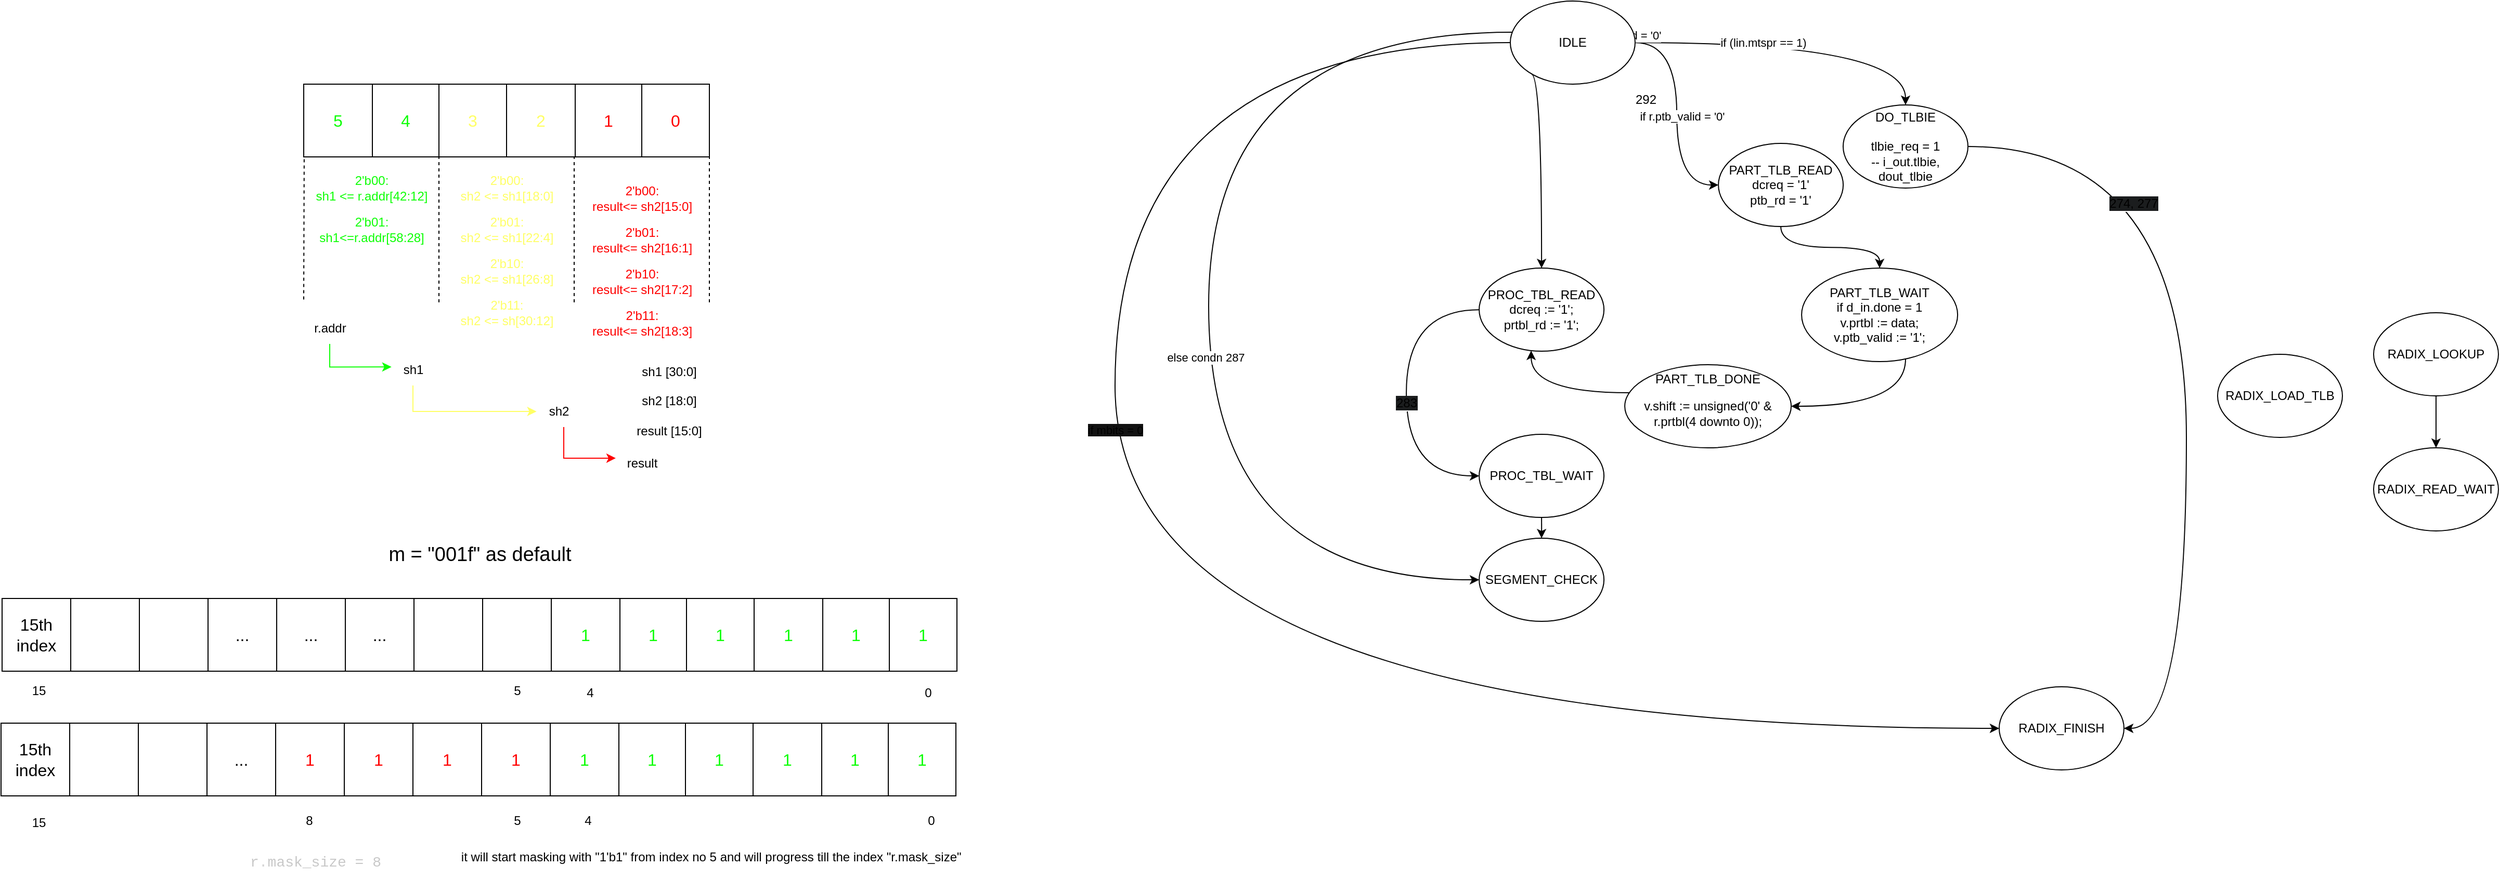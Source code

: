 <mxfile version="28.0.6">
  <diagram name="Page-1" id="RMuuJCCi9sDhubjygd_P">
    <mxGraphModel dx="1112" dy="1108" grid="1" gridSize="10" guides="0" tooltips="1" connect="1" arrows="1" fold="1" page="0" pageScale="1" pageWidth="850" pageHeight="1100" math="0" shadow="0">
      <root>
        <mxCell id="0" />
        <mxCell id="1" parent="0" />
        <mxCell id="S-CoqvPqYbhsDH9ido7L-1" value="" style="shape=table;startSize=0;container=1;collapsible=0;childLayout=tableLayout;fontSize=16;" parent="1" vertex="1">
          <mxGeometry x="50" y="190" width="390" height="70" as="geometry" />
        </mxCell>
        <mxCell id="S-CoqvPqYbhsDH9ido7L-2" value="" style="shape=tableRow;horizontal=0;startSize=0;swimlaneHead=0;swimlaneBody=0;strokeColor=inherit;top=0;left=0;bottom=0;right=0;collapsible=0;dropTarget=0;fillColor=none;points=[[0,0.5],[1,0.5]];portConstraint=eastwest;fontSize=16;" parent="S-CoqvPqYbhsDH9ido7L-1" vertex="1">
          <mxGeometry width="390" height="70" as="geometry" />
        </mxCell>
        <mxCell id="S-CoqvPqYbhsDH9ido7L-3" value="&lt;font style=&quot;color: rgb(14, 255, 6);&quot;&gt;5&lt;/font&gt;" style="shape=partialRectangle;html=1;whiteSpace=wrap;connectable=0;strokeColor=inherit;overflow=hidden;fillColor=none;top=0;left=0;bottom=0;right=0;pointerEvents=1;fontSize=16;" parent="S-CoqvPqYbhsDH9ido7L-2" vertex="1">
          <mxGeometry width="66" height="70" as="geometry">
            <mxRectangle width="66" height="70" as="alternateBounds" />
          </mxGeometry>
        </mxCell>
        <mxCell id="S-CoqvPqYbhsDH9ido7L-4" value="&lt;font style=&quot;color: rgb(14, 255, 6);&quot;&gt;4&lt;/font&gt;" style="shape=partialRectangle;html=1;whiteSpace=wrap;connectable=0;strokeColor=inherit;overflow=hidden;fillColor=none;top=0;left=0;bottom=0;right=0;pointerEvents=1;fontSize=16;" parent="S-CoqvPqYbhsDH9ido7L-2" vertex="1">
          <mxGeometry x="66" width="64" height="70" as="geometry">
            <mxRectangle width="64" height="70" as="alternateBounds" />
          </mxGeometry>
        </mxCell>
        <mxCell id="S-CoqvPqYbhsDH9ido7L-5" value="&lt;font style=&quot;color: rgb(255, 255, 102);&quot;&gt;3&lt;/font&gt;" style="shape=partialRectangle;html=1;whiteSpace=wrap;connectable=0;strokeColor=inherit;overflow=hidden;fillColor=none;top=0;left=0;bottom=0;right=0;pointerEvents=1;fontSize=16;" parent="S-CoqvPqYbhsDH9ido7L-2" vertex="1">
          <mxGeometry x="130" width="65" height="70" as="geometry">
            <mxRectangle width="65" height="70" as="alternateBounds" />
          </mxGeometry>
        </mxCell>
        <mxCell id="S-CoqvPqYbhsDH9ido7L-18" value="&lt;font style=&quot;color: rgb(255, 255, 102);&quot;&gt;2&lt;/font&gt;" style="shape=partialRectangle;html=1;whiteSpace=wrap;connectable=0;strokeColor=inherit;overflow=hidden;fillColor=none;top=0;left=0;bottom=0;right=0;pointerEvents=1;fontSize=16;" parent="S-CoqvPqYbhsDH9ido7L-2" vertex="1">
          <mxGeometry x="195" width="66" height="70" as="geometry">
            <mxRectangle width="66" height="70" as="alternateBounds" />
          </mxGeometry>
        </mxCell>
        <mxCell id="S-CoqvPqYbhsDH9ido7L-21" value="&lt;font style=&quot;color: rgb(255, 0, 0);&quot;&gt;1&lt;/font&gt;" style="shape=partialRectangle;html=1;whiteSpace=wrap;connectable=0;strokeColor=inherit;overflow=hidden;fillColor=none;top=0;left=0;bottom=0;right=0;pointerEvents=1;fontSize=16;" parent="S-CoqvPqYbhsDH9ido7L-2" vertex="1">
          <mxGeometry x="261" width="64" height="70" as="geometry">
            <mxRectangle width="64" height="70" as="alternateBounds" />
          </mxGeometry>
        </mxCell>
        <mxCell id="S-CoqvPqYbhsDH9ido7L-24" value="&lt;font style=&quot;color: rgb(255, 0, 0);&quot;&gt;0&lt;/font&gt;" style="shape=partialRectangle;html=1;whiteSpace=wrap;connectable=0;strokeColor=inherit;overflow=hidden;fillColor=none;top=0;left=0;bottom=0;right=0;pointerEvents=1;fontSize=16;" parent="S-CoqvPqYbhsDH9ido7L-2" vertex="1">
          <mxGeometry x="325" width="65" height="70" as="geometry">
            <mxRectangle width="65" height="70" as="alternateBounds" />
          </mxGeometry>
        </mxCell>
        <mxCell id="S-CoqvPqYbhsDH9ido7L-30" value="" style="endArrow=none;dashed=1;html=1;rounded=0;entryX=-0.004;entryY=1.04;entryDx=0;entryDy=0;entryPerimeter=0;" parent="1" edge="1">
          <mxGeometry width="50" height="50" relative="1" as="geometry">
            <mxPoint x="50" y="397.2" as="sourcePoint" />
            <mxPoint x="50.44" y="260.0" as="targetPoint" />
          </mxGeometry>
        </mxCell>
        <mxCell id="S-CoqvPqYbhsDH9ido7L-31" value="" style="endArrow=none;dashed=1;html=1;rounded=0;entryX=-0.004;entryY=1.04;entryDx=0;entryDy=0;entryPerimeter=0;" parent="1" edge="1">
          <mxGeometry width="50" height="50" relative="1" as="geometry">
            <mxPoint x="180" y="400" as="sourcePoint" />
            <mxPoint x="180" y="260" as="targetPoint" />
          </mxGeometry>
        </mxCell>
        <mxCell id="S-CoqvPqYbhsDH9ido7L-32" value="" style="endArrow=none;dashed=1;html=1;rounded=0;entryX=-0.004;entryY=1.04;entryDx=0;entryDy=0;entryPerimeter=0;" parent="1" edge="1">
          <mxGeometry width="50" height="50" relative="1" as="geometry">
            <mxPoint x="310" y="400" as="sourcePoint" />
            <mxPoint x="310" y="260" as="targetPoint" />
          </mxGeometry>
        </mxCell>
        <mxCell id="S-CoqvPqYbhsDH9ido7L-33" value="" style="endArrow=none;dashed=1;html=1;rounded=0;entryX=-0.004;entryY=1.04;entryDx=0;entryDy=0;entryPerimeter=0;" parent="1" edge="1">
          <mxGeometry width="50" height="50" relative="1" as="geometry">
            <mxPoint x="440" y="400" as="sourcePoint" />
            <mxPoint x="440" y="260" as="targetPoint" />
          </mxGeometry>
        </mxCell>
        <mxCell id="S-CoqvPqYbhsDH9ido7L-34" value="&lt;font style=&quot;color: rgb(14, 255, 6);&quot;&gt;2&#39;b00:&lt;br&gt;sh1 &amp;lt;= r.addr[42:12]&lt;/font&gt;" style="text;html=1;align=center;verticalAlign=middle;resizable=0;points=[];autosize=1;strokeColor=none;fillColor=none;" parent="1" vertex="1">
          <mxGeometry x="50" y="270" width="130" height="40" as="geometry" />
        </mxCell>
        <mxCell id="S-CoqvPqYbhsDH9ido7L-35" value="&lt;font style=&quot;color: rgb(14, 255, 6);&quot;&gt;2&#39;b01:&lt;br&gt;sh1&amp;lt;=r.addr[58:28]&lt;/font&gt;" style="text;html=1;align=center;verticalAlign=middle;resizable=0;points=[];autosize=1;strokeColor=none;fillColor=none;" parent="1" vertex="1">
          <mxGeometry x="55" y="310" width="120" height="40" as="geometry" />
        </mxCell>
        <mxCell id="S-CoqvPqYbhsDH9ido7L-36" value="&lt;font style=&quot;&quot;&gt;2&#39;b00:&lt;br&gt;sh2 &amp;lt;= sh1[18:0]&lt;/font&gt;" style="text;html=1;align=center;verticalAlign=middle;resizable=0;points=[];autosize=1;strokeColor=none;fillColor=none;fontColor=#FFFF66;" parent="1" vertex="1">
          <mxGeometry x="190" y="270" width="110" height="40" as="geometry" />
        </mxCell>
        <mxCell id="S-CoqvPqYbhsDH9ido7L-37" value="&lt;font style=&quot;&quot;&gt;2&#39;b01:&lt;br&gt;sh2 &amp;lt;= sh1[22:4]&lt;/font&gt;" style="text;html=1;align=center;verticalAlign=middle;resizable=0;points=[];autosize=1;strokeColor=none;fillColor=none;fontColor=#FFFF66;" parent="1" vertex="1">
          <mxGeometry x="190" y="310" width="110" height="40" as="geometry" />
        </mxCell>
        <mxCell id="S-CoqvPqYbhsDH9ido7L-38" value="&lt;font style=&quot;&quot;&gt;2&#39;b10:&lt;br&gt;sh2 &amp;lt;= sh1[26:8]&lt;/font&gt;" style="text;html=1;align=center;verticalAlign=middle;resizable=0;points=[];autosize=1;strokeColor=none;fillColor=none;fontColor=#FFFF66;" parent="1" vertex="1">
          <mxGeometry x="190" y="350" width="110" height="40" as="geometry" />
        </mxCell>
        <mxCell id="S-CoqvPqYbhsDH9ido7L-39" value="&lt;font style=&quot;&quot;&gt;2&#39;b11:&lt;br&gt;sh2 &amp;lt;= sh[30:12]&lt;/font&gt;" style="text;html=1;align=center;verticalAlign=middle;resizable=0;points=[];autosize=1;strokeColor=none;fillColor=none;fontColor=#FFFF66;" parent="1" vertex="1">
          <mxGeometry x="190" y="390" width="110" height="40" as="geometry" />
        </mxCell>
        <mxCell id="S-CoqvPqYbhsDH9ido7L-40" value="&lt;font style=&quot;&quot;&gt;2&#39;b00:&lt;br&gt;result&amp;lt;= sh2[15:0]&lt;/font&gt;" style="text;html=1;align=center;verticalAlign=middle;resizable=0;points=[];autosize=1;strokeColor=none;fillColor=none;fontColor=#FF0000;" parent="1" vertex="1">
          <mxGeometry x="315" y="280" width="120" height="40" as="geometry" />
        </mxCell>
        <mxCell id="S-CoqvPqYbhsDH9ido7L-41" value="&lt;font style=&quot;&quot;&gt;2&#39;b01:&lt;br&gt;result&amp;lt;= sh2[16:1]&lt;/font&gt;" style="text;html=1;align=center;verticalAlign=middle;resizable=0;points=[];autosize=1;strokeColor=none;fillColor=none;fontColor=#FF0000;" parent="1" vertex="1">
          <mxGeometry x="315" y="320" width="120" height="40" as="geometry" />
        </mxCell>
        <mxCell id="S-CoqvPqYbhsDH9ido7L-42" value="&lt;font style=&quot;&quot;&gt;2&#39;b10:&lt;br&gt;result&amp;lt;= sh2[17:2]&lt;/font&gt;" style="text;html=1;align=center;verticalAlign=middle;resizable=0;points=[];autosize=1;strokeColor=none;fillColor=none;fontColor=#FF0000;" parent="1" vertex="1">
          <mxGeometry x="315" y="360" width="120" height="40" as="geometry" />
        </mxCell>
        <mxCell id="S-CoqvPqYbhsDH9ido7L-43" value="&lt;font style=&quot;&quot;&gt;2&#39;b11:&lt;br&gt;result&amp;lt;= sh2[18:3]&lt;/font&gt;" style="text;html=1;align=center;verticalAlign=middle;resizable=0;points=[];autosize=1;strokeColor=none;fillColor=none;fontColor=#FF0000;" parent="1" vertex="1">
          <mxGeometry x="315" y="400" width="120" height="40" as="geometry" />
        </mxCell>
        <mxCell id="S-CoqvPqYbhsDH9ido7L-44" value="r.addr" style="text;html=1;align=center;verticalAlign=middle;resizable=0;points=[];autosize=1;strokeColor=none;fillColor=none;" parent="1" vertex="1">
          <mxGeometry x="50" y="410" width="50" height="30" as="geometry" />
        </mxCell>
        <mxCell id="S-CoqvPqYbhsDH9ido7L-45" value="sh1" style="text;html=1;align=center;verticalAlign=middle;resizable=0;points=[];autosize=1;strokeColor=none;fillColor=none;" parent="1" vertex="1">
          <mxGeometry x="135" y="450" width="40" height="30" as="geometry" />
        </mxCell>
        <mxCell id="S-CoqvPqYbhsDH9ido7L-46" value="sh2" style="text;html=1;align=center;verticalAlign=middle;resizable=0;points=[];autosize=1;strokeColor=none;fillColor=none;" parent="1" vertex="1">
          <mxGeometry x="275" y="490" width="40" height="30" as="geometry" />
        </mxCell>
        <mxCell id="S-CoqvPqYbhsDH9ido7L-47" value="result" style="text;html=1;align=center;verticalAlign=middle;resizable=0;points=[];autosize=1;strokeColor=none;fillColor=none;" parent="1" vertex="1">
          <mxGeometry x="350" y="540" width="50" height="30" as="geometry" />
        </mxCell>
        <mxCell id="S-CoqvPqYbhsDH9ido7L-48" style="edgeStyle=orthogonalEdgeStyle;rounded=0;orthogonalLoop=1;jettySize=auto;html=1;entryX=-0.015;entryY=0.406;entryDx=0;entryDy=0;entryPerimeter=0;fontColor=#0EFF06;strokeColor=#0EFF06;" parent="1" source="S-CoqvPqYbhsDH9ido7L-44" target="S-CoqvPqYbhsDH9ido7L-45" edge="1">
          <mxGeometry relative="1" as="geometry">
            <Array as="points">
              <mxPoint x="75" y="462" />
            </Array>
          </mxGeometry>
        </mxCell>
        <mxCell id="S-CoqvPqYbhsDH9ido7L-49" style="edgeStyle=orthogonalEdgeStyle;rounded=0;orthogonalLoop=1;jettySize=auto;html=1;entryX=-0.029;entryY=0.5;entryDx=0;entryDy=0;entryPerimeter=0;strokeColor=#FFFF66;" parent="1" source="S-CoqvPqYbhsDH9ido7L-45" target="S-CoqvPqYbhsDH9ido7L-46" edge="1">
          <mxGeometry relative="1" as="geometry">
            <Array as="points">
              <mxPoint x="155" y="505" />
            </Array>
          </mxGeometry>
        </mxCell>
        <mxCell id="S-CoqvPqYbhsDH9ido7L-50" style="edgeStyle=orthogonalEdgeStyle;rounded=0;orthogonalLoop=1;jettySize=auto;html=1;entryX=0;entryY=0.333;entryDx=0;entryDy=0;entryPerimeter=0;strokeColor=#FF0000;" parent="1" source="S-CoqvPqYbhsDH9ido7L-46" target="S-CoqvPqYbhsDH9ido7L-47" edge="1">
          <mxGeometry relative="1" as="geometry">
            <Array as="points">
              <mxPoint x="300" y="550" />
            </Array>
          </mxGeometry>
        </mxCell>
        <mxCell id="S-CoqvPqYbhsDH9ido7L-52" value="sh1 [30:0&lt;span style=&quot;background-color: transparent; color: light-dark(rgb(0, 0, 0), rgb(255, 255, 255));&quot;&gt;]&lt;/span&gt;&lt;div&gt;&lt;br&gt;&lt;div&gt;&lt;span style=&quot;background-color: transparent; color: light-dark(rgb(0, 0, 0), rgb(255, 255, 255));&quot;&gt;sh2 [18:0]&lt;/span&gt;&lt;/div&gt;&lt;div&gt;&lt;span style=&quot;background-color: transparent; color: light-dark(rgb(0, 0, 0), rgb(255, 255, 255));&quot;&gt;&lt;br&gt;&lt;/span&gt;&lt;/div&gt;&lt;div&gt;&lt;span style=&quot;background-color: transparent; color: light-dark(rgb(0, 0, 0), rgb(255, 255, 255));&quot;&gt;result [15:0]&lt;/span&gt;&lt;/div&gt;&lt;/div&gt;" style="text;html=1;align=center;verticalAlign=middle;resizable=0;points=[];autosize=1;strokeColor=none;fillColor=none;" parent="1" vertex="1">
          <mxGeometry x="356" y="450" width="90" height="90" as="geometry" />
        </mxCell>
        <mxCell id="S-CoqvPqYbhsDH9ido7L-53" value="" style="shape=table;startSize=0;container=1;collapsible=0;childLayout=tableLayout;fontSize=16;" parent="1" vertex="1">
          <mxGeometry x="-240" y="685" width="918" height="70" as="geometry" />
        </mxCell>
        <mxCell id="S-CoqvPqYbhsDH9ido7L-54" value="" style="shape=tableRow;horizontal=0;startSize=0;swimlaneHead=0;swimlaneBody=0;strokeColor=inherit;top=0;left=0;bottom=0;right=0;collapsible=0;dropTarget=0;fillColor=none;points=[[0,0.5],[1,0.5]];portConstraint=eastwest;fontSize=16;" parent="S-CoqvPqYbhsDH9ido7L-53" vertex="1">
          <mxGeometry width="918" height="70" as="geometry" />
        </mxCell>
        <mxCell id="S-CoqvPqYbhsDH9ido7L-76" value="15th index" style="shape=partialRectangle;html=1;whiteSpace=wrap;connectable=0;strokeColor=inherit;overflow=hidden;fillColor=none;top=0;left=0;bottom=0;right=0;pointerEvents=1;fontSize=16;" parent="S-CoqvPqYbhsDH9ido7L-54" vertex="1">
          <mxGeometry width="66" height="70" as="geometry">
            <mxRectangle width="66" height="70" as="alternateBounds" />
          </mxGeometry>
        </mxCell>
        <mxCell id="S-CoqvPqYbhsDH9ido7L-75" style="shape=partialRectangle;html=1;whiteSpace=wrap;connectable=0;strokeColor=inherit;overflow=hidden;fillColor=none;top=0;left=0;bottom=0;right=0;pointerEvents=1;fontSize=16;" parent="S-CoqvPqYbhsDH9ido7L-54" vertex="1">
          <mxGeometry x="66" width="66" height="70" as="geometry">
            <mxRectangle width="66" height="70" as="alternateBounds" />
          </mxGeometry>
        </mxCell>
        <mxCell id="S-CoqvPqYbhsDH9ido7L-74" style="shape=partialRectangle;html=1;whiteSpace=wrap;connectable=0;strokeColor=inherit;overflow=hidden;fillColor=none;top=0;left=0;bottom=0;right=0;pointerEvents=1;fontSize=16;" parent="S-CoqvPqYbhsDH9ido7L-54" vertex="1">
          <mxGeometry x="132" width="66" height="70" as="geometry">
            <mxRectangle width="66" height="70" as="alternateBounds" />
          </mxGeometry>
        </mxCell>
        <mxCell id="S-CoqvPqYbhsDH9ido7L-73" value="..." style="shape=partialRectangle;html=1;whiteSpace=wrap;connectable=0;strokeColor=inherit;overflow=hidden;fillColor=none;top=0;left=0;bottom=0;right=0;pointerEvents=1;fontSize=16;" parent="S-CoqvPqYbhsDH9ido7L-54" vertex="1">
          <mxGeometry x="198" width="66" height="70" as="geometry">
            <mxRectangle width="66" height="70" as="alternateBounds" />
          </mxGeometry>
        </mxCell>
        <mxCell id="S-CoqvPqYbhsDH9ido7L-72" value="..." style="shape=partialRectangle;html=1;whiteSpace=wrap;connectable=0;strokeColor=inherit;overflow=hidden;fillColor=none;top=0;left=0;bottom=0;right=0;pointerEvents=1;fontSize=16;" parent="S-CoqvPqYbhsDH9ido7L-54" vertex="1">
          <mxGeometry x="264" width="66" height="70" as="geometry">
            <mxRectangle width="66" height="70" as="alternateBounds" />
          </mxGeometry>
        </mxCell>
        <mxCell id="S-CoqvPqYbhsDH9ido7L-71" value="..." style="shape=partialRectangle;html=1;whiteSpace=wrap;connectable=0;strokeColor=inherit;overflow=hidden;fillColor=none;top=0;left=0;bottom=0;right=0;pointerEvents=1;fontSize=16;" parent="S-CoqvPqYbhsDH9ido7L-54" vertex="1">
          <mxGeometry x="330" width="66" height="70" as="geometry">
            <mxRectangle width="66" height="70" as="alternateBounds" />
          </mxGeometry>
        </mxCell>
        <mxCell id="S-CoqvPqYbhsDH9ido7L-70" style="shape=partialRectangle;html=1;whiteSpace=wrap;connectable=0;strokeColor=inherit;overflow=hidden;fillColor=none;top=0;left=0;bottom=0;right=0;pointerEvents=1;fontSize=16;" parent="S-CoqvPqYbhsDH9ido7L-54" vertex="1">
          <mxGeometry x="396" width="66" height="70" as="geometry">
            <mxRectangle width="66" height="70" as="alternateBounds" />
          </mxGeometry>
        </mxCell>
        <mxCell id="S-CoqvPqYbhsDH9ido7L-69" style="shape=partialRectangle;html=1;whiteSpace=wrap;connectable=0;strokeColor=inherit;overflow=hidden;fillColor=none;top=0;left=0;bottom=0;right=0;pointerEvents=1;fontSize=16;" parent="S-CoqvPqYbhsDH9ido7L-54" vertex="1">
          <mxGeometry x="462" width="66" height="70" as="geometry">
            <mxRectangle width="66" height="70" as="alternateBounds" />
          </mxGeometry>
        </mxCell>
        <mxCell id="S-CoqvPqYbhsDH9ido7L-55" value="&lt;font style=&quot;&quot;&gt;1&lt;/font&gt;" style="shape=partialRectangle;html=1;whiteSpace=wrap;connectable=0;strokeColor=inherit;overflow=hidden;fillColor=none;top=0;left=0;bottom=0;right=0;pointerEvents=1;fontSize=16;fontColor=#0EFF06;" parent="S-CoqvPqYbhsDH9ido7L-54" vertex="1">
          <mxGeometry x="528" width="66" height="70" as="geometry">
            <mxRectangle width="66" height="70" as="alternateBounds" />
          </mxGeometry>
        </mxCell>
        <mxCell id="S-CoqvPqYbhsDH9ido7L-56" value="&lt;font style=&quot;&quot;&gt;1&lt;/font&gt;" style="shape=partialRectangle;html=1;whiteSpace=wrap;connectable=0;strokeColor=inherit;overflow=hidden;fillColor=none;top=0;left=0;bottom=0;right=0;pointerEvents=1;fontSize=16;fontColor=#0EFF06;" parent="S-CoqvPqYbhsDH9ido7L-54" vertex="1">
          <mxGeometry x="594" width="64" height="70" as="geometry">
            <mxRectangle width="64" height="70" as="alternateBounds" />
          </mxGeometry>
        </mxCell>
        <mxCell id="S-CoqvPqYbhsDH9ido7L-57" value="&lt;font style=&quot;&quot;&gt;1&lt;/font&gt;" style="shape=partialRectangle;html=1;whiteSpace=wrap;connectable=0;strokeColor=inherit;overflow=hidden;fillColor=none;top=0;left=0;bottom=0;right=0;pointerEvents=1;fontSize=16;fontColor=#0EFF06;" parent="S-CoqvPqYbhsDH9ido7L-54" vertex="1">
          <mxGeometry x="658" width="65" height="70" as="geometry">
            <mxRectangle width="65" height="70" as="alternateBounds" />
          </mxGeometry>
        </mxCell>
        <mxCell id="S-CoqvPqYbhsDH9ido7L-58" value="&lt;font style=&quot;&quot;&gt;1&lt;/font&gt;" style="shape=partialRectangle;html=1;whiteSpace=wrap;connectable=0;strokeColor=inherit;overflow=hidden;fillColor=none;top=0;left=0;bottom=0;right=0;pointerEvents=1;fontSize=16;fontColor=#0EFF06;" parent="S-CoqvPqYbhsDH9ido7L-54" vertex="1">
          <mxGeometry x="723" width="66" height="70" as="geometry">
            <mxRectangle width="66" height="70" as="alternateBounds" />
          </mxGeometry>
        </mxCell>
        <mxCell id="S-CoqvPqYbhsDH9ido7L-59" value="&lt;font style=&quot;&quot;&gt;1&lt;/font&gt;" style="shape=partialRectangle;html=1;whiteSpace=wrap;connectable=0;strokeColor=inherit;overflow=hidden;fillColor=none;top=0;left=0;bottom=0;right=0;pointerEvents=1;fontSize=16;fontColor=#0EFF06;" parent="S-CoqvPqYbhsDH9ido7L-54" vertex="1">
          <mxGeometry x="789" width="64" height="70" as="geometry">
            <mxRectangle width="64" height="70" as="alternateBounds" />
          </mxGeometry>
        </mxCell>
        <mxCell id="S-CoqvPqYbhsDH9ido7L-60" value="&lt;font style=&quot;&quot;&gt;1&lt;/font&gt;" style="shape=partialRectangle;html=1;whiteSpace=wrap;connectable=0;strokeColor=inherit;overflow=hidden;fillColor=none;top=0;left=0;bottom=0;right=0;pointerEvents=1;fontSize=16;fontColor=#0EFF06;" parent="S-CoqvPqYbhsDH9ido7L-54" vertex="1">
          <mxGeometry x="853" width="65" height="70" as="geometry">
            <mxRectangle width="65" height="70" as="alternateBounds" />
          </mxGeometry>
        </mxCell>
        <mxCell id="S-CoqvPqYbhsDH9ido7L-77" value="0" style="text;html=1;align=center;verticalAlign=middle;resizable=0;points=[];autosize=1;strokeColor=none;fillColor=none;" parent="1" vertex="1">
          <mxGeometry x="637" y="763" width="25" height="26" as="geometry" />
        </mxCell>
        <mxCell id="S-CoqvPqYbhsDH9ido7L-78" value="4" style="text;html=1;align=center;verticalAlign=middle;resizable=0;points=[];autosize=1;strokeColor=none;fillColor=none;" parent="1" vertex="1">
          <mxGeometry x="312" y="763" width="25" height="26" as="geometry" />
        </mxCell>
        <mxCell id="S-CoqvPqYbhsDH9ido7L-79" value="&lt;font style=&quot;font-size: 19px;&quot;&gt;m = &quot;001f&quot; as default&lt;/font&gt;" style="text;html=1;align=center;verticalAlign=middle;resizable=0;points=[];autosize=1;strokeColor=none;fillColor=none;" parent="1" vertex="1">
          <mxGeometry x="119" y="623" width="200" height="40" as="geometry" />
        </mxCell>
        <mxCell id="S-CoqvPqYbhsDH9ido7L-80" value="" style="shape=table;startSize=0;container=1;collapsible=0;childLayout=tableLayout;fontSize=16;" parent="1" vertex="1">
          <mxGeometry x="-241" y="805" width="918" height="70" as="geometry" />
        </mxCell>
        <mxCell id="S-CoqvPqYbhsDH9ido7L-81" value="" style="shape=tableRow;horizontal=0;startSize=0;swimlaneHead=0;swimlaneBody=0;strokeColor=inherit;top=0;left=0;bottom=0;right=0;collapsible=0;dropTarget=0;fillColor=none;points=[[0,0.5],[1,0.5]];portConstraint=eastwest;fontSize=16;" parent="S-CoqvPqYbhsDH9ido7L-80" vertex="1">
          <mxGeometry width="918" height="70" as="geometry" />
        </mxCell>
        <mxCell id="S-CoqvPqYbhsDH9ido7L-82" value="15th index" style="shape=partialRectangle;html=1;whiteSpace=wrap;connectable=0;strokeColor=inherit;overflow=hidden;fillColor=none;top=0;left=0;bottom=0;right=0;pointerEvents=1;fontSize=16;" parent="S-CoqvPqYbhsDH9ido7L-81" vertex="1">
          <mxGeometry width="66" height="70" as="geometry">
            <mxRectangle width="66" height="70" as="alternateBounds" />
          </mxGeometry>
        </mxCell>
        <mxCell id="S-CoqvPqYbhsDH9ido7L-83" style="shape=partialRectangle;html=1;whiteSpace=wrap;connectable=0;strokeColor=inherit;overflow=hidden;fillColor=none;top=0;left=0;bottom=0;right=0;pointerEvents=1;fontSize=16;" parent="S-CoqvPqYbhsDH9ido7L-81" vertex="1">
          <mxGeometry x="66" width="66" height="70" as="geometry">
            <mxRectangle width="66" height="70" as="alternateBounds" />
          </mxGeometry>
        </mxCell>
        <mxCell id="S-CoqvPqYbhsDH9ido7L-84" style="shape=partialRectangle;html=1;whiteSpace=wrap;connectable=0;strokeColor=inherit;overflow=hidden;fillColor=none;top=0;left=0;bottom=0;right=0;pointerEvents=1;fontSize=16;" parent="S-CoqvPqYbhsDH9ido7L-81" vertex="1">
          <mxGeometry x="132" width="66" height="70" as="geometry">
            <mxRectangle width="66" height="70" as="alternateBounds" />
          </mxGeometry>
        </mxCell>
        <mxCell id="S-CoqvPqYbhsDH9ido7L-85" value="..." style="shape=partialRectangle;html=1;whiteSpace=wrap;connectable=0;strokeColor=inherit;overflow=hidden;fillColor=none;top=0;left=0;bottom=0;right=0;pointerEvents=1;fontSize=16;" parent="S-CoqvPqYbhsDH9ido7L-81" vertex="1">
          <mxGeometry x="198" width="66" height="70" as="geometry">
            <mxRectangle width="66" height="70" as="alternateBounds" />
          </mxGeometry>
        </mxCell>
        <mxCell id="S-CoqvPqYbhsDH9ido7L-86" value="1" style="shape=partialRectangle;html=1;whiteSpace=wrap;connectable=0;strokeColor=inherit;overflow=hidden;fillColor=none;top=0;left=0;bottom=0;right=0;pointerEvents=1;fontSize=16;fontColor=#FF0000;" parent="S-CoqvPqYbhsDH9ido7L-81" vertex="1">
          <mxGeometry x="264" width="66" height="70" as="geometry">
            <mxRectangle width="66" height="70" as="alternateBounds" />
          </mxGeometry>
        </mxCell>
        <mxCell id="S-CoqvPqYbhsDH9ido7L-87" value="1" style="shape=partialRectangle;html=1;whiteSpace=wrap;connectable=0;strokeColor=inherit;overflow=hidden;fillColor=none;top=0;left=0;bottom=0;right=0;pointerEvents=1;fontSize=16;fontColor=#FF0000;" parent="S-CoqvPqYbhsDH9ido7L-81" vertex="1">
          <mxGeometry x="330" width="66" height="70" as="geometry">
            <mxRectangle width="66" height="70" as="alternateBounds" />
          </mxGeometry>
        </mxCell>
        <mxCell id="S-CoqvPqYbhsDH9ido7L-88" value="1" style="shape=partialRectangle;html=1;whiteSpace=wrap;connectable=0;strokeColor=inherit;overflow=hidden;fillColor=none;top=0;left=0;bottom=0;right=0;pointerEvents=1;fontSize=16;fontColor=#FF0000;" parent="S-CoqvPqYbhsDH9ido7L-81" vertex="1">
          <mxGeometry x="396" width="66" height="70" as="geometry">
            <mxRectangle width="66" height="70" as="alternateBounds" />
          </mxGeometry>
        </mxCell>
        <mxCell id="S-CoqvPqYbhsDH9ido7L-89" value="1" style="shape=partialRectangle;html=1;whiteSpace=wrap;connectable=0;strokeColor=inherit;overflow=hidden;fillColor=none;top=0;left=0;bottom=0;right=0;pointerEvents=1;fontSize=16;fontColor=#FF0000;" parent="S-CoqvPqYbhsDH9ido7L-81" vertex="1">
          <mxGeometry x="462" width="66" height="70" as="geometry">
            <mxRectangle width="66" height="70" as="alternateBounds" />
          </mxGeometry>
        </mxCell>
        <mxCell id="S-CoqvPqYbhsDH9ido7L-90" value="&lt;font style=&quot;&quot;&gt;1&lt;/font&gt;" style="shape=partialRectangle;html=1;whiteSpace=wrap;connectable=0;strokeColor=inherit;overflow=hidden;fillColor=none;top=0;left=0;bottom=0;right=0;pointerEvents=1;fontSize=16;fontColor=#0EFF06;" parent="S-CoqvPqYbhsDH9ido7L-81" vertex="1">
          <mxGeometry x="528" width="66" height="70" as="geometry">
            <mxRectangle width="66" height="70" as="alternateBounds" />
          </mxGeometry>
        </mxCell>
        <mxCell id="S-CoqvPqYbhsDH9ido7L-91" value="&lt;font style=&quot;&quot;&gt;1&lt;/font&gt;" style="shape=partialRectangle;html=1;whiteSpace=wrap;connectable=0;strokeColor=inherit;overflow=hidden;fillColor=none;top=0;left=0;bottom=0;right=0;pointerEvents=1;fontSize=16;fontColor=#0EFF06;" parent="S-CoqvPqYbhsDH9ido7L-81" vertex="1">
          <mxGeometry x="594" width="64" height="70" as="geometry">
            <mxRectangle width="64" height="70" as="alternateBounds" />
          </mxGeometry>
        </mxCell>
        <mxCell id="S-CoqvPqYbhsDH9ido7L-92" value="&lt;font style=&quot;&quot;&gt;1&lt;/font&gt;" style="shape=partialRectangle;html=1;whiteSpace=wrap;connectable=0;strokeColor=inherit;overflow=hidden;fillColor=none;top=0;left=0;bottom=0;right=0;pointerEvents=1;fontSize=16;fontColor=#0EFF06;" parent="S-CoqvPqYbhsDH9ido7L-81" vertex="1">
          <mxGeometry x="658" width="65" height="70" as="geometry">
            <mxRectangle width="65" height="70" as="alternateBounds" />
          </mxGeometry>
        </mxCell>
        <mxCell id="S-CoqvPqYbhsDH9ido7L-93" value="&lt;font style=&quot;&quot;&gt;1&lt;/font&gt;" style="shape=partialRectangle;html=1;whiteSpace=wrap;connectable=0;strokeColor=inherit;overflow=hidden;fillColor=none;top=0;left=0;bottom=0;right=0;pointerEvents=1;fontSize=16;fontColor=#0EFF06;" parent="S-CoqvPqYbhsDH9ido7L-81" vertex="1">
          <mxGeometry x="723" width="66" height="70" as="geometry">
            <mxRectangle width="66" height="70" as="alternateBounds" />
          </mxGeometry>
        </mxCell>
        <mxCell id="S-CoqvPqYbhsDH9ido7L-94" value="&lt;font style=&quot;&quot;&gt;1&lt;/font&gt;" style="shape=partialRectangle;html=1;whiteSpace=wrap;connectable=0;strokeColor=inherit;overflow=hidden;fillColor=none;top=0;left=0;bottom=0;right=0;pointerEvents=1;fontSize=16;fontColor=#0EFF06;" parent="S-CoqvPqYbhsDH9ido7L-81" vertex="1">
          <mxGeometry x="789" width="64" height="70" as="geometry">
            <mxRectangle width="64" height="70" as="alternateBounds" />
          </mxGeometry>
        </mxCell>
        <mxCell id="S-CoqvPqYbhsDH9ido7L-95" value="&lt;font style=&quot;&quot;&gt;1&lt;/font&gt;" style="shape=partialRectangle;html=1;whiteSpace=wrap;connectable=0;strokeColor=inherit;overflow=hidden;fillColor=none;top=0;left=0;bottom=0;right=0;pointerEvents=1;fontSize=16;fontColor=#0EFF06;" parent="S-CoqvPqYbhsDH9ido7L-81" vertex="1">
          <mxGeometry x="853" width="65" height="70" as="geometry">
            <mxRectangle width="65" height="70" as="alternateBounds" />
          </mxGeometry>
        </mxCell>
        <mxCell id="S-CoqvPqYbhsDH9ido7L-96" value="0" style="text;html=1;align=center;verticalAlign=middle;resizable=0;points=[];autosize=1;strokeColor=none;fillColor=none;" parent="1" vertex="1">
          <mxGeometry x="640" y="886" width="25" height="26" as="geometry" />
        </mxCell>
        <mxCell id="S-CoqvPqYbhsDH9ido7L-97" value="4" style="text;html=1;align=center;verticalAlign=middle;resizable=0;points=[];autosize=1;strokeColor=none;fillColor=none;" parent="1" vertex="1">
          <mxGeometry x="310" y="886" width="25" height="26" as="geometry" />
        </mxCell>
        <mxCell id="S-CoqvPqYbhsDH9ido7L-100" value="5" style="text;html=1;align=center;verticalAlign=middle;resizable=0;points=[];autosize=1;strokeColor=none;fillColor=none;" parent="1" vertex="1">
          <mxGeometry x="240" y="759" width="30" height="30" as="geometry" />
        </mxCell>
        <mxCell id="S-CoqvPqYbhsDH9ido7L-101" value="15" style="text;html=1;align=center;verticalAlign=middle;resizable=0;points=[];autosize=1;strokeColor=none;fillColor=none;" parent="1" vertex="1">
          <mxGeometry x="-225" y="759" width="40" height="30" as="geometry" />
        </mxCell>
        <mxCell id="S-CoqvPqYbhsDH9ido7L-102" value="15" style="text;html=1;align=center;verticalAlign=middle;resizable=0;points=[];autosize=1;strokeColor=none;fillColor=none;" parent="1" vertex="1">
          <mxGeometry x="-225" y="886" width="40" height="30" as="geometry" />
        </mxCell>
        <mxCell id="S-CoqvPqYbhsDH9ido7L-103" value="5" style="text;html=1;align=center;verticalAlign=middle;resizable=0;points=[];autosize=1;strokeColor=none;fillColor=none;" parent="1" vertex="1">
          <mxGeometry x="240" y="884" width="30" height="30" as="geometry" />
        </mxCell>
        <mxCell id="S-CoqvPqYbhsDH9ido7L-104" value="8" style="text;html=1;align=center;verticalAlign=middle;resizable=0;points=[];autosize=1;strokeColor=none;fillColor=none;" parent="1" vertex="1">
          <mxGeometry x="40" y="884" width="30" height="30" as="geometry" />
        </mxCell>
        <mxCell id="S-CoqvPqYbhsDH9ido7L-105" value="&lt;div style=&quot;color: rgb(212, 212, 212); font-family: Consolas, &amp;quot;Courier New&amp;quot;, monospace; font-size: 14px; line-height: 19px; white-space-collapse: preserve;&quot;&gt;&lt;span&gt;&lt;span style=&quot;color: rgb(200, 200, 200);&quot;&gt;r&lt;/span&gt;.&lt;span style=&quot;color: rgb(200, 200, 200);&quot;&gt;mask_size = 8&lt;/span&gt;&lt;/span&gt;&lt;/div&gt;" style="text;html=1;align=center;verticalAlign=middle;resizable=0;points=[];autosize=1;strokeColor=none;fillColor=none;" parent="1" vertex="1">
          <mxGeometry x="-6" y="923" width="133" height="31" as="geometry" />
        </mxCell>
        <mxCell id="S-CoqvPqYbhsDH9ido7L-106" value="&lt;span style=&quot;background-color: light-dark(#ffffff, var(--ge-dark-color, #121212));&quot;&gt;it will start masking with &quot;1&#39;b1&quot; from index no 5 and will progress till the index &quot;r.mask_size&quot;&amp;nbsp;&lt;/span&gt;" style="text;html=1;align=center;verticalAlign=middle;resizable=0;points=[];autosize=1;strokeColor=none;fillColor=none;" parent="1" vertex="1">
          <mxGeometry x="192" y="921" width="502" height="26" as="geometry" />
        </mxCell>
        <mxCell id="S-CoqvPqYbhsDH9ido7L-115" style="edgeStyle=orthogonalEdgeStyle;rounded=0;orthogonalLoop=1;jettySize=auto;html=1;curved=1;" parent="1" source="S-CoqvPqYbhsDH9ido7L-107" target="S-CoqvPqYbhsDH9ido7L-108" edge="1">
          <mxGeometry relative="1" as="geometry" />
        </mxCell>
        <mxCell id="S-CoqvPqYbhsDH9ido7L-117" value="if (lin.mtspr == 1)" style="edgeLabel;html=1;align=center;verticalAlign=middle;resizable=0;points=[];" parent="S-CoqvPqYbhsDH9ido7L-115" vertex="1" connectable="0">
          <mxGeometry x="-0.239" relative="1" as="geometry">
            <mxPoint x="1" as="offset" />
          </mxGeometry>
        </mxCell>
        <mxCell id="S-CoqvPqYbhsDH9ido7L-125" style="edgeStyle=orthogonalEdgeStyle;rounded=0;orthogonalLoop=1;jettySize=auto;html=1;entryX=0;entryY=0.5;entryDx=0;entryDy=0;curved=1;" parent="1" source="S-CoqvPqYbhsDH9ido7L-107" target="S-CoqvPqYbhsDH9ido7L-109" edge="1">
          <mxGeometry relative="1" as="geometry" />
        </mxCell>
        <mxCell id="S-CoqvPqYbhsDH9ido7L-127" value="if r.ptb_valid = &#39;0&#39;" style="edgeLabel;html=1;align=center;verticalAlign=middle;resizable=0;points=[];" parent="S-CoqvPqYbhsDH9ido7L-125" vertex="1" connectable="0">
          <mxGeometry x="0.021" y="5" relative="1" as="geometry">
            <mxPoint as="offset" />
          </mxGeometry>
        </mxCell>
        <mxCell id="S-CoqvPqYbhsDH9ido7L-138" style="edgeStyle=orthogonalEdgeStyle;rounded=0;orthogonalLoop=1;jettySize=auto;html=1;curved=1;entryX=0.5;entryY=0;entryDx=0;entryDy=0;" parent="1" edge="1" target="S-CoqvPqYbhsDH9ido7L-131">
          <mxGeometry relative="1" as="geometry">
            <mxPoint x="1170" y="510" as="targetPoint" />
            <mxPoint x="1230.0" y="180.003" as="sourcePoint" />
            <Array as="points">
              <mxPoint x="1240" y="180" />
            </Array>
          </mxGeometry>
        </mxCell>
        <mxCell id="S-CoqvPqYbhsDH9ido7L-139" value="if pt_valid = &#39;0&#39;" style="edgeLabel;html=1;align=center;verticalAlign=middle;resizable=0;points=[];" parent="S-CoqvPqYbhsDH9ido7L-138" vertex="1" connectable="0">
          <mxGeometry x="0.176" relative="1" as="geometry">
            <mxPoint x="80" y="-143" as="offset" />
          </mxGeometry>
        </mxCell>
        <mxCell id="S-CoqvPqYbhsDH9ido7L-146" style="edgeStyle=orthogonalEdgeStyle;rounded=0;orthogonalLoop=1;jettySize=auto;html=1;entryX=0;entryY=0.5;entryDx=0;entryDy=0;curved=1;" parent="1" source="S-CoqvPqYbhsDH9ido7L-107" target="S-CoqvPqYbhsDH9ido7L-137" edge="1">
          <mxGeometry relative="1" as="geometry">
            <Array as="points">
              <mxPoint x="830" y="150" />
              <mxPoint x="830" y="810" />
            </Array>
          </mxGeometry>
        </mxCell>
        <mxCell id="S-CoqvPqYbhsDH9ido7L-151" style="edgeStyle=orthogonalEdgeStyle;rounded=0;orthogonalLoop=1;jettySize=auto;html=1;entryX=0;entryY=0.5;entryDx=0;entryDy=0;curved=1;" parent="1" source="S-CoqvPqYbhsDH9ido7L-107" target="S-CoqvPqYbhsDH9ido7L-133" edge="1">
          <mxGeometry relative="1" as="geometry">
            <Array as="points">
              <mxPoint x="920" y="140" />
              <mxPoint x="920" y="667" />
            </Array>
          </mxGeometry>
        </mxCell>
        <mxCell id="S-CoqvPqYbhsDH9ido7L-152" value="else condn 287" style="edgeLabel;html=1;align=center;verticalAlign=middle;resizable=0;points=[];" parent="S-CoqvPqYbhsDH9ido7L-151" vertex="1" connectable="0">
          <mxGeometry x="0.12" y="-3" relative="1" as="geometry">
            <mxPoint as="offset" />
          </mxGeometry>
        </mxCell>
        <mxCell id="S-CoqvPqYbhsDH9ido7L-107" value="IDLE" style="ellipse;whiteSpace=wrap;html=1;" parent="1" vertex="1">
          <mxGeometry x="1210" y="110" width="120" height="80" as="geometry" />
        </mxCell>
        <mxCell id="S-CoqvPqYbhsDH9ido7L-120" style="edgeStyle=orthogonalEdgeStyle;rounded=0;orthogonalLoop=1;jettySize=auto;html=1;curved=1;entryX=1;entryY=0.5;entryDx=0;entryDy=0;" parent="1" source="S-CoqvPqYbhsDH9ido7L-108" target="S-CoqvPqYbhsDH9ido7L-137" edge="1">
          <mxGeometry relative="1" as="geometry">
            <Array as="points">
              <mxPoint x="1860" y="250" />
              <mxPoint x="1860" y="810" />
            </Array>
          </mxGeometry>
        </mxCell>
        <mxCell id="Oy3Qov2RzBgycMlga6Ve-1" value="&lt;span style=&quot;font-size: 12px; background-color: rgb(27, 29, 30);&quot;&gt;274, 277&lt;/span&gt;" style="edgeLabel;html=1;align=center;verticalAlign=middle;resizable=0;points=[];" vertex="1" connectable="0" parent="S-CoqvPqYbhsDH9ido7L-120">
          <mxGeometry x="-0.618" y="-55" relative="1" as="geometry">
            <mxPoint as="offset" />
          </mxGeometry>
        </mxCell>
        <mxCell id="S-CoqvPqYbhsDH9ido7L-108" value="DO_TLBIE&lt;div&gt;&lt;br&gt;tlbie_req = 1&lt;div&gt;-- i_out.tlbie, dout_tlbie&lt;/div&gt;&lt;/div&gt;" style="ellipse;whiteSpace=wrap;html=1;" parent="1" vertex="1">
          <mxGeometry x="1530" y="210" width="120" height="80" as="geometry" />
        </mxCell>
        <mxCell id="S-CoqvPqYbhsDH9ido7L-128" style="edgeStyle=orthogonalEdgeStyle;rounded=0;orthogonalLoop=1;jettySize=auto;html=1;entryX=0.5;entryY=0;entryDx=0;entryDy=0;curved=1;" parent="1" source="S-CoqvPqYbhsDH9ido7L-109" target="S-CoqvPqYbhsDH9ido7L-110" edge="1">
          <mxGeometry relative="1" as="geometry" />
        </mxCell>
        <mxCell id="S-CoqvPqYbhsDH9ido7L-109" value="PART_TLB_READ&lt;div&gt;dcreq = &#39;1&#39;&lt;/div&gt;&lt;div&gt;ptb_rd = &#39;1&#39;&lt;/div&gt;" style="ellipse;whiteSpace=wrap;html=1;" parent="1" vertex="1">
          <mxGeometry x="1410.06" y="247.06" width="120" height="80" as="geometry" />
        </mxCell>
        <mxCell id="S-CoqvPqYbhsDH9ido7L-141" style="rounded=0;orthogonalLoop=1;jettySize=auto;html=1;entryX=1;entryY=0.5;entryDx=0;entryDy=0;edgeStyle=orthogonalEdgeStyle;curved=1;" parent="1" source="S-CoqvPqYbhsDH9ido7L-110" target="S-CoqvPqYbhsDH9ido7L-111" edge="1">
          <mxGeometry relative="1" as="geometry">
            <Array as="points">
              <mxPoint x="1590" y="500" />
            </Array>
          </mxGeometry>
        </mxCell>
        <mxCell id="S-CoqvPqYbhsDH9ido7L-110" value="PART_TLB_WAIT&lt;div&gt;if d_in.done = 1&lt;/div&gt;&lt;div&gt;&lt;div&gt;v.prtbl := data;&lt;/div&gt;&lt;div&gt;v.ptb_valid := &#39;1&#39;;&lt;/div&gt;&lt;/div&gt;" style="ellipse;whiteSpace=wrap;html=1;" parent="1" vertex="1">
          <mxGeometry x="1490.06" y="367.06" width="150" height="90" as="geometry" />
        </mxCell>
        <mxCell id="S-CoqvPqYbhsDH9ido7L-140" style="edgeStyle=orthogonalEdgeStyle;rounded=0;orthogonalLoop=1;jettySize=auto;html=1;curved=1;" parent="1" source="S-CoqvPqYbhsDH9ido7L-111" target="S-CoqvPqYbhsDH9ido7L-131" edge="1">
          <mxGeometry relative="1" as="geometry">
            <Array as="points">
              <mxPoint x="1230.06" y="487.06" />
            </Array>
          </mxGeometry>
        </mxCell>
        <mxCell id="S-CoqvPqYbhsDH9ido7L-111" value="PART_TLB_DONE&lt;div&gt;&lt;p&gt;&lt;span class=&quot;cf0&quot;&gt;v.shift&lt;/span&gt;&lt;span class=&quot;cf0&quot;&gt; := unsigned(&#39;0&#39; &amp;amp; &lt;/span&gt;&lt;span class=&quot;cf0&quot;&gt;r.prtbl&lt;/span&gt;&lt;span class=&quot;cf0&quot;&gt;(4 &lt;/span&gt;&lt;span class=&quot;cf0&quot;&gt;downto&lt;/span&gt;&lt;span class=&quot;cf0&quot;&gt; 0));&lt;/span&gt;&lt;/p&gt;&lt;/div&gt;" style="ellipse;whiteSpace=wrap;html=1;" parent="1" vertex="1">
          <mxGeometry x="1320.06" y="460" width="160" height="80" as="geometry" />
        </mxCell>
        <mxCell id="S-CoqvPqYbhsDH9ido7L-118" value="292" style="text;html=1;align=center;verticalAlign=middle;resizable=0;points=[];autosize=1;strokeColor=none;fillColor=none;" parent="1" vertex="1">
          <mxGeometry x="1320" y="190" width="40" height="30" as="geometry" />
        </mxCell>
        <mxCell id="S-CoqvPqYbhsDH9ido7L-143" style="edgeStyle=orthogonalEdgeStyle;rounded=0;orthogonalLoop=1;jettySize=auto;html=1;curved=1;" parent="1" source="S-CoqvPqYbhsDH9ido7L-131" target="S-CoqvPqYbhsDH9ido7L-132" edge="1">
          <mxGeometry relative="1" as="geometry">
            <Array as="points">
              <mxPoint x="1110.06" y="407.06" />
              <mxPoint x="1110.06" y="567.06" />
            </Array>
          </mxGeometry>
        </mxCell>
        <mxCell id="Oy3Qov2RzBgycMlga6Ve-3" value="&lt;span style=&quot;font-size: 12px; background-color: rgb(27, 29, 30);&quot;&gt;283&lt;/span&gt;" style="edgeLabel;html=1;align=center;verticalAlign=middle;resizable=0;points=[];" vertex="1" connectable="0" parent="S-CoqvPqYbhsDH9ido7L-143">
          <mxGeometry x="0.064" relative="1" as="geometry">
            <mxPoint as="offset" />
          </mxGeometry>
        </mxCell>
        <mxCell id="S-CoqvPqYbhsDH9ido7L-131" value="PROC_TBL_READ&lt;div&gt;&lt;span style=&quot;background-color: transparent; color: light-dark(rgb(0, 0, 0), rgb(255, 255, 255));&quot; class=&quot;cf0&quot;&gt;dcreq&lt;/span&gt;&lt;span style=&quot;background-color: transparent; color: light-dark(rgb(0, 0, 0), rgb(255, 255, 255));&quot; class=&quot;cf0&quot;&gt; := &#39;1&#39;;&lt;/span&gt;&lt;/div&gt;&lt;div&gt;&lt;span style=&quot;background-color: transparent; color: light-dark(rgb(0, 0, 0), rgb(255, 255, 255));&quot; class=&quot;cf0&quot;&gt;prtbl_rd&lt;/span&gt;&lt;span style=&quot;background-color: transparent; color: light-dark(rgb(0, 0, 0), rgb(255, 255, 255));&quot; class=&quot;cf0&quot;&gt; := &#39;1&#39;;&lt;/span&gt;&lt;/div&gt;" style="ellipse;whiteSpace=wrap;html=1;" parent="1" vertex="1">
          <mxGeometry x="1180.06" y="367.06" width="120" height="80" as="geometry" />
        </mxCell>
        <mxCell id="S-CoqvPqYbhsDH9ido7L-145" style="edgeStyle=orthogonalEdgeStyle;rounded=0;orthogonalLoop=1;jettySize=auto;html=1;entryX=0.5;entryY=0;entryDx=0;entryDy=0;curved=1;" parent="1" source="S-CoqvPqYbhsDH9ido7L-132" target="S-CoqvPqYbhsDH9ido7L-133" edge="1">
          <mxGeometry relative="1" as="geometry" />
        </mxCell>
        <mxCell id="S-CoqvPqYbhsDH9ido7L-132" value="PROC_TBL_WAIT" style="ellipse;whiteSpace=wrap;html=1;" parent="1" vertex="1">
          <mxGeometry x="1180.06" y="527.06" width="120" height="80" as="geometry" />
        </mxCell>
        <mxCell id="S-CoqvPqYbhsDH9ido7L-133" value="SEGMENT_CHECK" style="ellipse;whiteSpace=wrap;html=1;" parent="1" vertex="1">
          <mxGeometry x="1180.06" y="627.06" width="120" height="80" as="geometry" />
        </mxCell>
        <mxCell id="S-CoqvPqYbhsDH9ido7L-144" style="edgeStyle=orthogonalEdgeStyle;rounded=0;orthogonalLoop=1;jettySize=auto;html=1;" parent="1" source="S-CoqvPqYbhsDH9ido7L-134" target="S-CoqvPqYbhsDH9ido7L-135" edge="1">
          <mxGeometry relative="1" as="geometry" />
        </mxCell>
        <mxCell id="S-CoqvPqYbhsDH9ido7L-134" value="RADIX_LOOKUP" style="ellipse;whiteSpace=wrap;html=1;" parent="1" vertex="1">
          <mxGeometry x="2040" y="410" width="120" height="80" as="geometry" />
        </mxCell>
        <mxCell id="S-CoqvPqYbhsDH9ido7L-135" value="RADIX_READ_WAIT" style="ellipse;whiteSpace=wrap;html=1;" parent="1" vertex="1">
          <mxGeometry x="2040" y="540" width="120" height="80" as="geometry" />
        </mxCell>
        <mxCell id="S-CoqvPqYbhsDH9ido7L-136" value="RADIX_LOAD_TLB" style="ellipse;whiteSpace=wrap;html=1;" parent="1" vertex="1">
          <mxGeometry x="1890" y="450" width="120" height="80" as="geometry" />
        </mxCell>
        <mxCell id="S-CoqvPqYbhsDH9ido7L-137" value="RADIX_FINISH" style="ellipse;whiteSpace=wrap;html=1;" parent="1" vertex="1">
          <mxGeometry x="1680" y="770" width="120" height="80" as="geometry" />
        </mxCell>
        <mxCell id="Oy3Qov2RzBgycMlga6Ve-2" value="&lt;span style=&quot;font-size: 11px; background-color: rgb(18, 18, 18);&quot;&gt;if mbits = 0&lt;/span&gt;" style="text;html=1;align=center;verticalAlign=middle;resizable=0;points=[];autosize=1;strokeColor=none;fillColor=none;" vertex="1" parent="1">
          <mxGeometry x="790" y="508" width="80" height="30" as="geometry" />
        </mxCell>
      </root>
    </mxGraphModel>
  </diagram>
</mxfile>
